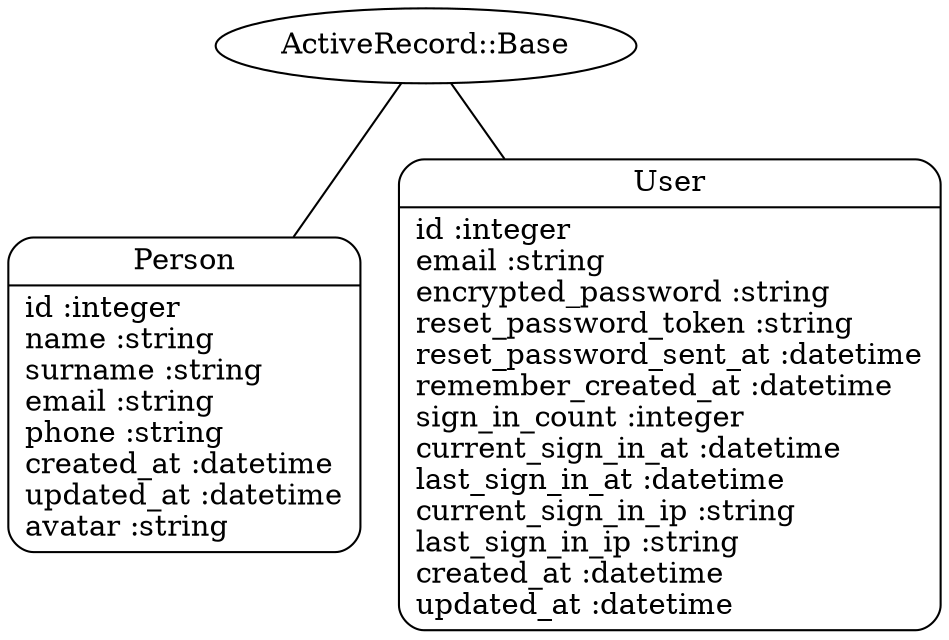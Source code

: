 digraph models_diagram {
	graph[overlap=false, splines=true]
	"Person" [shape=Mrecord, label="{Person|id :integer\lname :string\lsurname :string\lemail :string\lphone :string\lcreated_at :datetime\lupdated_at :datetime\lavatar :string\l}"]
	"User" [shape=Mrecord, label="{User|id :integer\lemail :string\lencrypted_password :string\lreset_password_token :string\lreset_password_sent_at :datetime\lremember_created_at :datetime\lsign_in_count :integer\lcurrent_sign_in_at :datetime\llast_sign_in_at :datetime\lcurrent_sign_in_ip :string\llast_sign_in_ip :string\lcreated_at :datetime\lupdated_at :datetime\l}"]
	"ActiveRecord::Base" -> "Person" [label="", arrowhead="none", arrowtail="onormal"]
	"ActiveRecord::Base" -> "User" [label="", arrowhead="none", arrowtail="onormal"]
}
